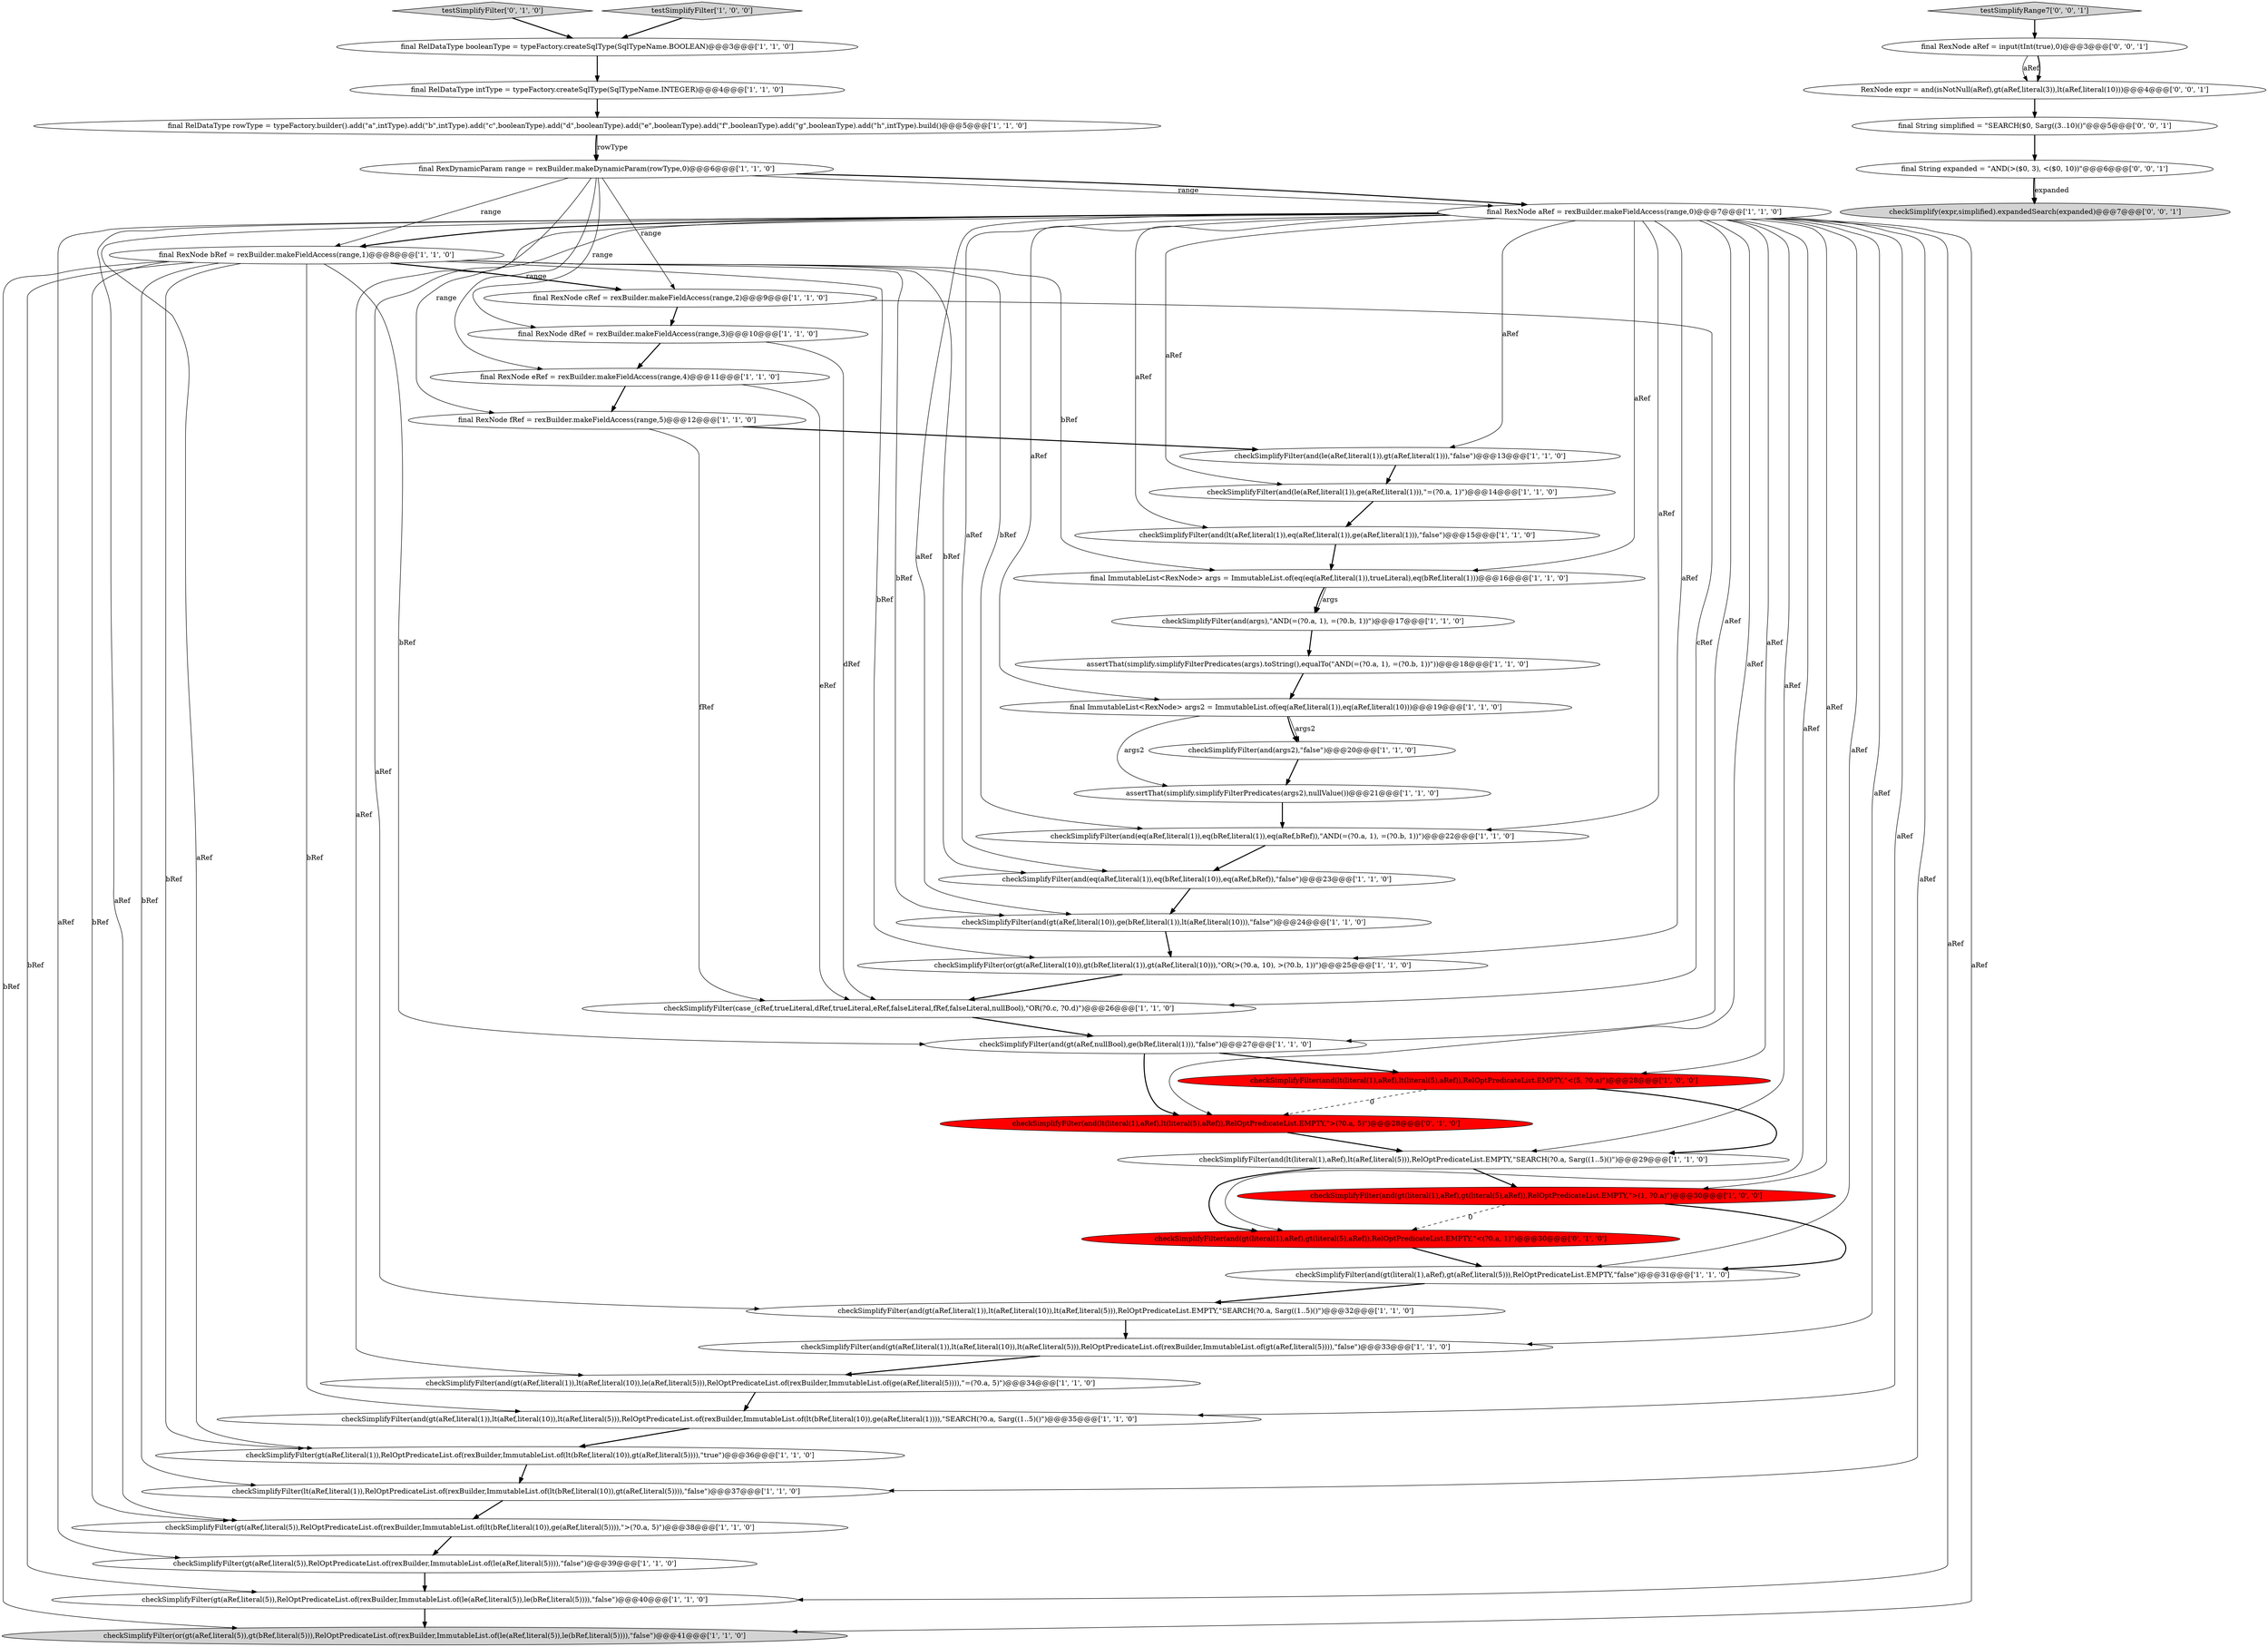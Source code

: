 digraph {
3 [style = filled, label = "final RelDataType rowType = typeFactory.builder().add(\"a\",intType).add(\"b\",intType).add(\"c\",booleanType).add(\"d\",booleanType).add(\"e\",booleanType).add(\"f\",booleanType).add(\"g\",booleanType).add(\"h\",intType).build()@@@5@@@['1', '1', '0']", fillcolor = white, shape = ellipse image = "AAA0AAABBB1BBB"];
18 [style = filled, label = "final RexDynamicParam range = rexBuilder.makeDynamicParam(rowType,0)@@@6@@@['1', '1', '0']", fillcolor = white, shape = ellipse image = "AAA0AAABBB1BBB"];
46 [style = filled, label = "checkSimplify(expr,simplified).expandedSearch(expanded)@@@7@@@['0', '0', '1']", fillcolor = lightgray, shape = ellipse image = "AAA0AAABBB3BBB"];
23 [style = filled, label = "final RexNode bRef = rexBuilder.makeFieldAccess(range,1)@@@8@@@['1', '1', '0']", fillcolor = white, shape = ellipse image = "AAA0AAABBB1BBB"];
37 [style = filled, label = "checkSimplifyFilter(case_(cRef,trueLiteral,dRef,trueLiteral,eRef,falseLiteral,fRef,falseLiteral,nullBool),\"OR(?0.c, ?0.d)\")@@@26@@@['1', '1', '0']", fillcolor = white, shape = ellipse image = "AAA0AAABBB1BBB"];
31 [style = filled, label = "checkSimplifyFilter(and(gt(aRef,literal(1)),lt(aRef,literal(10)),lt(aRef,literal(5))),RelOptPredicateList.EMPTY,\"SEARCH(?0.a, Sarg((1..5)()\")@@@32@@@['1', '1', '0']", fillcolor = white, shape = ellipse image = "AAA0AAABBB1BBB"];
39 [style = filled, label = "assertThat(simplify.simplifyFilterPredicates(args2),nullValue())@@@21@@@['1', '1', '0']", fillcolor = white, shape = ellipse image = "AAA0AAABBB1BBB"];
24 [style = filled, label = "final RexNode fRef = rexBuilder.makeFieldAccess(range,5)@@@12@@@['1', '1', '0']", fillcolor = white, shape = ellipse image = "AAA0AAABBB1BBB"];
34 [style = filled, label = "checkSimplifyFilter(and(gt(aRef,nullBool),ge(bRef,literal(1))),\"false\")@@@27@@@['1', '1', '0']", fillcolor = white, shape = ellipse image = "AAA0AAABBB1BBB"];
35 [style = filled, label = "checkSimplifyFilter(and(args),\"AND(=(?0.a, 1), =(?0.b, 1))\")@@@17@@@['1', '1', '0']", fillcolor = white, shape = ellipse image = "AAA0AAABBB1BBB"];
42 [style = filled, label = "checkSimplifyFilter(and(lt(literal(1),aRef),lt(literal(5),aRef)),RelOptPredicateList.EMPTY,\">(?0.a, 5)\")@@@28@@@['0', '1', '0']", fillcolor = red, shape = ellipse image = "AAA1AAABBB2BBB"];
41 [style = filled, label = "checkSimplifyFilter(and(gt(literal(1),aRef),gt(literal(5),aRef)),RelOptPredicateList.EMPTY,\"<(?0.a, 1)\")@@@30@@@['0', '1', '0']", fillcolor = red, shape = ellipse image = "AAA1AAABBB2BBB"];
16 [style = filled, label = "final RexNode eRef = rexBuilder.makeFieldAccess(range,4)@@@11@@@['1', '1', '0']", fillcolor = white, shape = ellipse image = "AAA0AAABBB1BBB"];
33 [style = filled, label = "checkSimplifyFilter(gt(aRef,literal(1)),RelOptPredicateList.of(rexBuilder,ImmutableList.of(lt(bRef,literal(10)),gt(aRef,literal(5)))),\"true\")@@@36@@@['1', '1', '0']", fillcolor = white, shape = ellipse image = "AAA0AAABBB1BBB"];
36 [style = filled, label = "checkSimplifyFilter(and(lt(aRef,literal(1)),eq(aRef,literal(1)),ge(aRef,literal(1))),\"false\")@@@15@@@['1', '1', '0']", fillcolor = white, shape = ellipse image = "AAA0AAABBB1BBB"];
20 [style = filled, label = "final RelDataType intType = typeFactory.createSqlType(SqlTypeName.INTEGER)@@@4@@@['1', '1', '0']", fillcolor = white, shape = ellipse image = "AAA0AAABBB1BBB"];
21 [style = filled, label = "checkSimplifyFilter(gt(aRef,literal(5)),RelOptPredicateList.of(rexBuilder,ImmutableList.of(le(aRef,literal(5)))),\"false\")@@@39@@@['1', '1', '0']", fillcolor = white, shape = ellipse image = "AAA0AAABBB1BBB"];
0 [style = filled, label = "checkSimplifyFilter(and(gt(aRef,literal(1)),lt(aRef,literal(10)),le(aRef,literal(5))),RelOptPredicateList.of(rexBuilder,ImmutableList.of(ge(aRef,literal(5)))),\"=(?0.a, 5)\")@@@34@@@['1', '1', '0']", fillcolor = white, shape = ellipse image = "AAA0AAABBB1BBB"];
25 [style = filled, label = "final ImmutableList<RexNode> args2 = ImmutableList.of(eq(aRef,literal(1)),eq(aRef,literal(10)))@@@19@@@['1', '1', '0']", fillcolor = white, shape = ellipse image = "AAA0AAABBB1BBB"];
10 [style = filled, label = "checkSimplifyFilter(and(lt(literal(1),aRef),lt(aRef,literal(5))),RelOptPredicateList.EMPTY,\"SEARCH(?0.a, Sarg((1..5)()\")@@@29@@@['1', '1', '0']", fillcolor = white, shape = ellipse image = "AAA0AAABBB1BBB"];
12 [style = filled, label = "final ImmutableList<RexNode> args = ImmutableList.of(eq(eq(aRef,literal(1)),trueLiteral),eq(bRef,literal(1)))@@@16@@@['1', '1', '0']", fillcolor = white, shape = ellipse image = "AAA0AAABBB1BBB"];
19 [style = filled, label = "final RelDataType booleanType = typeFactory.createSqlType(SqlTypeName.BOOLEAN)@@@3@@@['1', '1', '0']", fillcolor = white, shape = ellipse image = "AAA0AAABBB1BBB"];
28 [style = filled, label = "checkSimplifyFilter(gt(aRef,literal(5)),RelOptPredicateList.of(rexBuilder,ImmutableList.of(le(aRef,literal(5)),le(bRef,literal(5)))),\"false\")@@@40@@@['1', '1', '0']", fillcolor = white, shape = ellipse image = "AAA0AAABBB1BBB"];
5 [style = filled, label = "checkSimplifyFilter(and(gt(aRef,literal(10)),ge(bRef,literal(1)),lt(aRef,literal(10))),\"false\")@@@24@@@['1', '1', '0']", fillcolor = white, shape = ellipse image = "AAA0AAABBB1BBB"];
14 [style = filled, label = "final RexNode aRef = rexBuilder.makeFieldAccess(range,0)@@@7@@@['1', '1', '0']", fillcolor = white, shape = ellipse image = "AAA0AAABBB1BBB"];
22 [style = filled, label = "final RexNode dRef = rexBuilder.makeFieldAccess(range,3)@@@10@@@['1', '1', '0']", fillcolor = white, shape = ellipse image = "AAA0AAABBB1BBB"];
38 [style = filled, label = "checkSimplifyFilter(and(le(aRef,literal(1)),gt(aRef,literal(1))),\"false\")@@@13@@@['1', '1', '0']", fillcolor = white, shape = ellipse image = "AAA0AAABBB1BBB"];
40 [style = filled, label = "testSimplifyFilter['0', '1', '0']", fillcolor = lightgray, shape = diamond image = "AAA0AAABBB2BBB"];
47 [style = filled, label = "RexNode expr = and(isNotNull(aRef),gt(aRef,literal(3)),lt(aRef,literal(10)))@@@4@@@['0', '0', '1']", fillcolor = white, shape = ellipse image = "AAA0AAABBB3BBB"];
8 [style = filled, label = "checkSimplifyFilter(and(gt(aRef,literal(1)),lt(aRef,literal(10)),lt(aRef,literal(5))),RelOptPredicateList.of(rexBuilder,ImmutableList.of(gt(aRef,literal(5)))),\"false\")@@@33@@@['1', '1', '0']", fillcolor = white, shape = ellipse image = "AAA0AAABBB1BBB"];
4 [style = filled, label = "checkSimplifyFilter(and(gt(literal(1),aRef),gt(literal(5),aRef)),RelOptPredicateList.EMPTY,\">(1, ?0.a)\")@@@30@@@['1', '0', '0']", fillcolor = red, shape = ellipse image = "AAA1AAABBB1BBB"];
29 [style = filled, label = "checkSimplifyFilter(and(gt(literal(1),aRef),gt(aRef,literal(5))),RelOptPredicateList.EMPTY,\"false\")@@@31@@@['1', '1', '0']", fillcolor = white, shape = ellipse image = "AAA0AAABBB1BBB"];
7 [style = filled, label = "checkSimplifyFilter(or(gt(aRef,literal(5)),gt(bRef,literal(5))),RelOptPredicateList.of(rexBuilder,ImmutableList.of(le(aRef,literal(5)),le(bRef,literal(5)))),\"false\")@@@41@@@['1', '1', '0']", fillcolor = lightgray, shape = ellipse image = "AAA0AAABBB1BBB"];
30 [style = filled, label = "testSimplifyFilter['1', '0', '0']", fillcolor = lightgray, shape = diamond image = "AAA0AAABBB1BBB"];
44 [style = filled, label = "final String simplified = \"SEARCH($0, Sarg((3..10)()\"@@@5@@@['0', '0', '1']", fillcolor = white, shape = ellipse image = "AAA0AAABBB3BBB"];
27 [style = filled, label = "checkSimplifyFilter(and(args2),\"false\")@@@20@@@['1', '1', '0']", fillcolor = white, shape = ellipse image = "AAA0AAABBB1BBB"];
17 [style = filled, label = "checkSimplifyFilter(lt(aRef,literal(1)),RelOptPredicateList.of(rexBuilder,ImmutableList.of(lt(bRef,literal(10)),gt(aRef,literal(5)))),\"false\")@@@37@@@['1', '1', '0']", fillcolor = white, shape = ellipse image = "AAA0AAABBB1BBB"];
13 [style = filled, label = "checkSimplifyFilter(and(lt(literal(1),aRef),lt(literal(5),aRef)),RelOptPredicateList.EMPTY,\"<(5, ?0.a)\")@@@28@@@['1', '0', '0']", fillcolor = red, shape = ellipse image = "AAA1AAABBB1BBB"];
43 [style = filled, label = "final RexNode aRef = input(tInt(true),0)@@@3@@@['0', '0', '1']", fillcolor = white, shape = ellipse image = "AAA0AAABBB3BBB"];
48 [style = filled, label = "final String expanded = \"AND(>($0, 3), <($0, 10))\"@@@6@@@['0', '0', '1']", fillcolor = white, shape = ellipse image = "AAA0AAABBB3BBB"];
26 [style = filled, label = "checkSimplifyFilter(and(le(aRef,literal(1)),ge(aRef,literal(1))),\"=(?0.a, 1)\")@@@14@@@['1', '1', '0']", fillcolor = white, shape = ellipse image = "AAA0AAABBB1BBB"];
1 [style = filled, label = "checkSimplifyFilter(and(eq(aRef,literal(1)),eq(bRef,literal(1)),eq(aRef,bRef)),\"AND(=(?0.a, 1), =(?0.b, 1))\")@@@22@@@['1', '1', '0']", fillcolor = white, shape = ellipse image = "AAA0AAABBB1BBB"];
32 [style = filled, label = "checkSimplifyFilter(or(gt(aRef,literal(10)),gt(bRef,literal(1)),gt(aRef,literal(10))),\"OR(>(?0.a, 10), >(?0.b, 1))\")@@@25@@@['1', '1', '0']", fillcolor = white, shape = ellipse image = "AAA0AAABBB1BBB"];
45 [style = filled, label = "testSimplifyRange7['0', '0', '1']", fillcolor = lightgray, shape = diamond image = "AAA0AAABBB3BBB"];
11 [style = filled, label = "final RexNode cRef = rexBuilder.makeFieldAccess(range,2)@@@9@@@['1', '1', '0']", fillcolor = white, shape = ellipse image = "AAA0AAABBB1BBB"];
2 [style = filled, label = "checkSimplifyFilter(and(eq(aRef,literal(1)),eq(bRef,literal(10)),eq(aRef,bRef)),\"false\")@@@23@@@['1', '1', '0']", fillcolor = white, shape = ellipse image = "AAA0AAABBB1BBB"];
9 [style = filled, label = "assertThat(simplify.simplifyFilterPredicates(args).toString(),equalTo(\"AND(=(?0.a, 1), =(?0.b, 1))\"))@@@18@@@['1', '1', '0']", fillcolor = white, shape = ellipse image = "AAA0AAABBB1BBB"];
15 [style = filled, label = "checkSimplifyFilter(gt(aRef,literal(5)),RelOptPredicateList.of(rexBuilder,ImmutableList.of(lt(bRef,literal(10)),ge(aRef,literal(5)))),\">(?0.a, 5)\")@@@38@@@['1', '1', '0']", fillcolor = white, shape = ellipse image = "AAA0AAABBB1BBB"];
6 [style = filled, label = "checkSimplifyFilter(and(gt(aRef,literal(1)),lt(aRef,literal(10)),lt(aRef,literal(5))),RelOptPredicateList.of(rexBuilder,ImmutableList.of(lt(bRef,literal(10)),ge(aRef,literal(1)))),\"SEARCH(?0.a, Sarg((1..5)()\")@@@35@@@['1', '1', '0']", fillcolor = white, shape = ellipse image = "AAA0AAABBB1BBB"];
32->37 [style = bold, label=""];
15->21 [style = bold, label=""];
14->1 [style = solid, label="aRef"];
36->12 [style = bold, label=""];
10->41 [style = bold, label=""];
14->0 [style = solid, label="aRef"];
14->13 [style = solid, label="aRef"];
21->28 [style = bold, label=""];
3->18 [style = bold, label=""];
8->0 [style = bold, label=""];
45->43 [style = bold, label=""];
23->1 [style = solid, label="bRef"];
38->26 [style = bold, label=""];
14->34 [style = solid, label="aRef"];
14->10 [style = solid, label="aRef"];
16->37 [style = solid, label="eRef"];
18->14 [style = solid, label="range"];
13->42 [style = dashed, label="0"];
23->12 [style = solid, label="bRef"];
19->20 [style = bold, label=""];
43->47 [style = solid, label="aRef"];
24->38 [style = bold, label=""];
20->3 [style = bold, label=""];
34->42 [style = bold, label=""];
12->35 [style = bold, label=""];
14->12 [style = solid, label="aRef"];
3->18 [style = solid, label="rowType"];
14->33 [style = solid, label="aRef"];
25->27 [style = bold, label=""];
30->19 [style = bold, label=""];
14->7 [style = solid, label="aRef"];
43->47 [style = bold, label=""];
12->35 [style = solid, label="args"];
14->2 [style = solid, label="aRef"];
17->15 [style = bold, label=""];
47->44 [style = bold, label=""];
14->31 [style = solid, label="aRef"];
23->2 [style = solid, label="bRef"];
14->32 [style = solid, label="aRef"];
23->5 [style = solid, label="bRef"];
4->41 [style = dashed, label="0"];
13->10 [style = bold, label=""];
23->17 [style = solid, label="bRef"];
22->16 [style = bold, label=""];
35->9 [style = bold, label=""];
16->24 [style = bold, label=""];
14->38 [style = solid, label="aRef"];
14->21 [style = solid, label="aRef"];
40->19 [style = bold, label=""];
23->28 [style = solid, label="bRef"];
4->29 [style = bold, label=""];
25->27 [style = solid, label="args2"];
14->41 [style = solid, label="aRef"];
14->26 [style = solid, label="aRef"];
48->46 [style = bold, label=""];
5->32 [style = bold, label=""];
18->23 [style = solid, label="range"];
27->39 [style = bold, label=""];
23->34 [style = solid, label="bRef"];
18->22 [style = solid, label="range"];
14->23 [style = bold, label=""];
18->16 [style = solid, label="range"];
14->42 [style = solid, label="aRef"];
6->33 [style = bold, label=""];
18->24 [style = solid, label="range"];
24->37 [style = solid, label="fRef"];
11->22 [style = bold, label=""];
48->46 [style = solid, label="expanded"];
39->1 [style = bold, label=""];
14->17 [style = solid, label="aRef"];
14->5 [style = solid, label="aRef"];
23->7 [style = solid, label="bRef"];
1->2 [style = bold, label=""];
23->6 [style = solid, label="bRef"];
23->11 [style = bold, label=""];
14->6 [style = solid, label="aRef"];
31->8 [style = bold, label=""];
23->33 [style = solid, label="bRef"];
33->17 [style = bold, label=""];
2->5 [style = bold, label=""];
11->37 [style = solid, label="cRef"];
18->11 [style = solid, label="range"];
22->37 [style = solid, label="dRef"];
14->25 [style = solid, label="aRef"];
0->6 [style = bold, label=""];
41->29 [style = bold, label=""];
26->36 [style = bold, label=""];
29->31 [style = bold, label=""];
34->13 [style = bold, label=""];
28->7 [style = bold, label=""];
14->29 [style = solid, label="aRef"];
14->36 [style = solid, label="aRef"];
14->15 [style = solid, label="aRef"];
25->39 [style = solid, label="args2"];
14->28 [style = solid, label="aRef"];
23->32 [style = solid, label="bRef"];
23->15 [style = solid, label="bRef"];
44->48 [style = bold, label=""];
37->34 [style = bold, label=""];
9->25 [style = bold, label=""];
42->10 [style = bold, label=""];
14->4 [style = solid, label="aRef"];
10->4 [style = bold, label=""];
18->14 [style = bold, label=""];
14->8 [style = solid, label="aRef"];
}
